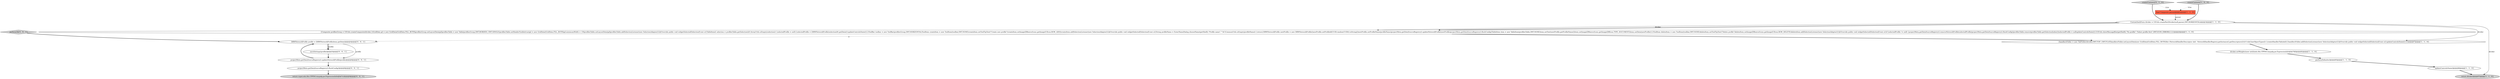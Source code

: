 digraph {
0 [style = filled, label = "performDefaults()@@@85@@@['1', '1', '0']", fillcolor = white, shape = ellipse image = "AAA0AAABBB1BBB"];
2 [style = filled, label = "updateControlsState()@@@86@@@['1', '1', '0']", fillcolor = white, shape = ellipse image = "AAA0AAABBB1BBB"];
11 [style = filled, label = "return super.edu.fdu.CPPDG.tinypdg.pe.ExpressionInfo@bb7a3@@@9@@@['0', '0', '1']", fillcolor = lightgray, shape = ellipse image = "AAA0AAABBB3BBB"];
7 [style = filled, label = "final Composite parent@@@2@@@['1', '1', '0']", fillcolor = tomato, shape = box image = "AAA0AAABBB1BBB"];
3 [style = filled, label = "return divider@@@87@@@['1', '1', '0']", fillcolor = lightgray, shape = ellipse image = "AAA0AAABBB1BBB"];
8 [style = filled, label = "{Composite profilesGroup = UIUtils.createComposite(divider,1)GridData gd = new GridData(GridData.FILL_BOTH)profilesGroup.setLayoutData(gd)profilesTable = new Table(profilesGroup,SWT.BORDER | SWT.SINGLE)profilesTable.setHeaderVisible(true)gd = new GridData(GridData.FILL_BOTH)gd.minimumWidth = 150profilesTable.setLayoutData(gd)profilesTable.addSelectionListener(new SelectionAdapter(){@Override public void widgetSelected(SelectionEvent e){TableItem(( selection = profilesTable.getSelection()if (ArrayUtils.isEmpty(selection)) {selectedProfile = null}{selectedProfile = (DBWNetworkProfile)selection(0(.getData()}updateControlsState()}})ToolBar toolbar = new ToolBar(profilesGroup,SWT.HORIZONTAL)ToolItem createItem = new ToolItem(toolbar,SWT.NONE)createItem.setToolTipText(\"Create new profile\")createItem.setImage(DBeaverIcons.getImage(UIIcon.ROW_ADD))createItem.addSelectionListener(new SelectionAdapter(){@Override public void widgetSelected(SelectionEvent e){String profileName = EnterNameDialog.chooseName(getShell(),\"Profile name\",\"\")if (CommonUtils.isEmpty(profileName)) {return}DBWNetworkProfile newProfile = new DBWNetworkProfile()newProfile.setProfileId(UUID.randomUUID().toString())newProfile.setProfileName(profileName)projectMeta.getDataSourceRegistry().updateNetworkProfile(newProfile)projectMeta.getDataSourceRegistry().flushConfig()TableItem item = new TableItem(profilesTable,SWT.NONE)item.setText(newProfile.getProfileName())item.setImage(DBeaverIcons.getImage(DBIcon.TYPE_DOCUMENT))item.setData(newProfile)}})ToolItem deleteItem = new ToolItem(toolbar,SWT.NONE)deleteItem.setToolTipText(\"Delete profile\")deleteItem.setImage(DBeaverIcons.getImage(UIIcon.ROW_DELETE))deleteItem.addSelectionListener(new SelectionAdapter(){@Override public void widgetSelected(SelectionEvent e){if (selectedProfile != null) {projectMeta.getDataSourceRegistry().removeNetworkProfile(selectedProfile)projectMeta.getDataSourceRegistry().flushConfig()profilesTable.remove(profilesTable.getSelectionIndex())selectedProfile = nullupdateControlsState()}{UIUtils.showMessageBox(getShell(),\"No profile\",\"Select profile first\",SWT.ICON_ERROR)}}})}@@@4@@@['1', '1', '0']", fillcolor = white, shape = ellipse image = "AAA0AAABBB1BBB"];
9 [style = filled, label = "createContents['0', '1', '0']", fillcolor = lightgray, shape = diamond image = "AAA0AAABBB2BBB"];
13 [style = filled, label = "saveSettings(profile)@@@5@@@['0', '0', '1']", fillcolor = white, shape = ellipse image = "AAA0AAABBB3BBB"];
14 [style = filled, label = "performOk['0', '0', '1']", fillcolor = lightgray, shape = diamond image = "AAA0AAABBB3BBB"];
10 [style = filled, label = "DBWNetworkProfile profile = (DBWNetworkProfile)item.getData()@@@4@@@['0', '0', '1']", fillcolor = white, shape = ellipse image = "AAA0AAABBB3BBB"];
5 [style = filled, label = "{handlersFolder = new TabFolder(divider,SWT.TOP | SWT.FLAT)handlersFolder.setLayoutData(new GridData(GridData.FILL_BOTH))for (NetworkHandlerDescriptor nhd : NetworkHandlerRegistry.getInstance().getDescriptors()){if (!nhd.hasObjectTypes()) {createHandlerTab(nhd)}}handlersFolder.addSelectionListener(new SelectionAdapter(){@Override public void widgetSelected(SelectionEvent e){updateControlsState()}})}@@@67@@@['1', '1', '0']", fillcolor = white, shape = ellipse image = "AAA0AAABBB1BBB"];
6 [style = filled, label = "divider.setWeights(new int((((edu.fdu.CPPDG.tinypdg.pe.ExpressionInfo@bb76f)@@@82@@@['1', '1', '0']", fillcolor = white, shape = ellipse image = "AAA0AAABBB1BBB"];
12 [style = filled, label = "projectMeta.getDataSourceRegistry().updateNetworkProfile(profile)@@@6@@@['0', '0', '1']", fillcolor = white, shape = ellipse image = "AAA0AAABBB3BBB"];
4 [style = filled, label = "createContents['1', '0', '0']", fillcolor = lightgray, shape = diamond image = "AAA0AAABBB1BBB"];
15 [style = filled, label = "projectMeta.getDataSourceRegistry().flushConfig()@@@8@@@['0', '0', '1']", fillcolor = white, shape = ellipse image = "AAA0AAABBB3BBB"];
1 [style = filled, label = "CustomSashForm divider = UIUtils.createPartDivider(null,parent,SWT.HORIZONTAL)@@@3@@@['1', '1', '0']", fillcolor = white, shape = ellipse image = "AAA0AAABBB1BBB"];
8->5 [style = bold, label=""];
9->7 [style = dotted, label="true"];
4->7 [style = dotted, label="true"];
12->15 [style = bold, label=""];
6->0 [style = bold, label=""];
1->8 [style = bold, label=""];
4->1 [style = bold, label=""];
2->3 [style = bold, label=""];
12->10 [style = bold, label=""];
13->12 [style = bold, label=""];
10->13 [style = bold, label=""];
15->11 [style = bold, label=""];
10->12 [style = solid, label="profile"];
7->1 [style = solid, label="parent"];
1->3 [style = solid, label="divider"];
10->13 [style = solid, label="profile"];
1->5 [style = solid, label="divider"];
0->2 [style = bold, label=""];
1->8 [style = solid, label="divider"];
14->10 [style = bold, label=""];
9->1 [style = bold, label=""];
5->6 [style = bold, label=""];
8->10 [style = dashed, label="0"];
}
